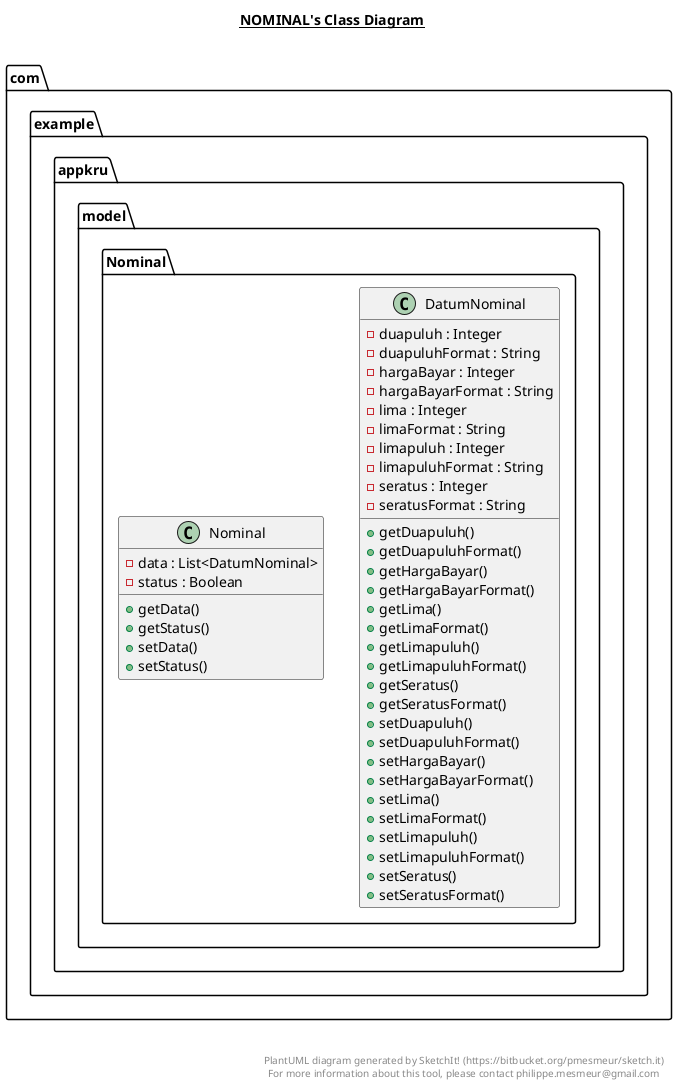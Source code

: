 @startuml

title __NOMINAL's Class Diagram__\n

  namespace com.example.appkru {
    namespace model.Nominal {
      class com.example.appkru.model.Nominal.DatumNominal {
          - duapuluh : Integer
          - duapuluhFormat : String
          - hargaBayar : Integer
          - hargaBayarFormat : String
          - lima : Integer
          - limaFormat : String
          - limapuluh : Integer
          - limapuluhFormat : String
          - seratus : Integer
          - seratusFormat : String
          + getDuapuluh()
          + getDuapuluhFormat()
          + getHargaBayar()
          + getHargaBayarFormat()
          + getLima()
          + getLimaFormat()
          + getLimapuluh()
          + getLimapuluhFormat()
          + getSeratus()
          + getSeratusFormat()
          + setDuapuluh()
          + setDuapuluhFormat()
          + setHargaBayar()
          + setHargaBayarFormat()
          + setLima()
          + setLimaFormat()
          + setLimapuluh()
          + setLimapuluhFormat()
          + setSeratus()
          + setSeratusFormat()
      }
    }
  }
  

  namespace com.example.appkru {
    namespace model.Nominal {
      class com.example.appkru.model.Nominal.Nominal {
          - data : List<DatumNominal>
          - status : Boolean
          + getData()
          + getStatus()
          + setData()
          + setStatus()
      }
    }
  }
  



right footer


PlantUML diagram generated by SketchIt! (https://bitbucket.org/pmesmeur/sketch.it)
For more information about this tool, please contact philippe.mesmeur@gmail.com
endfooter

@enduml
